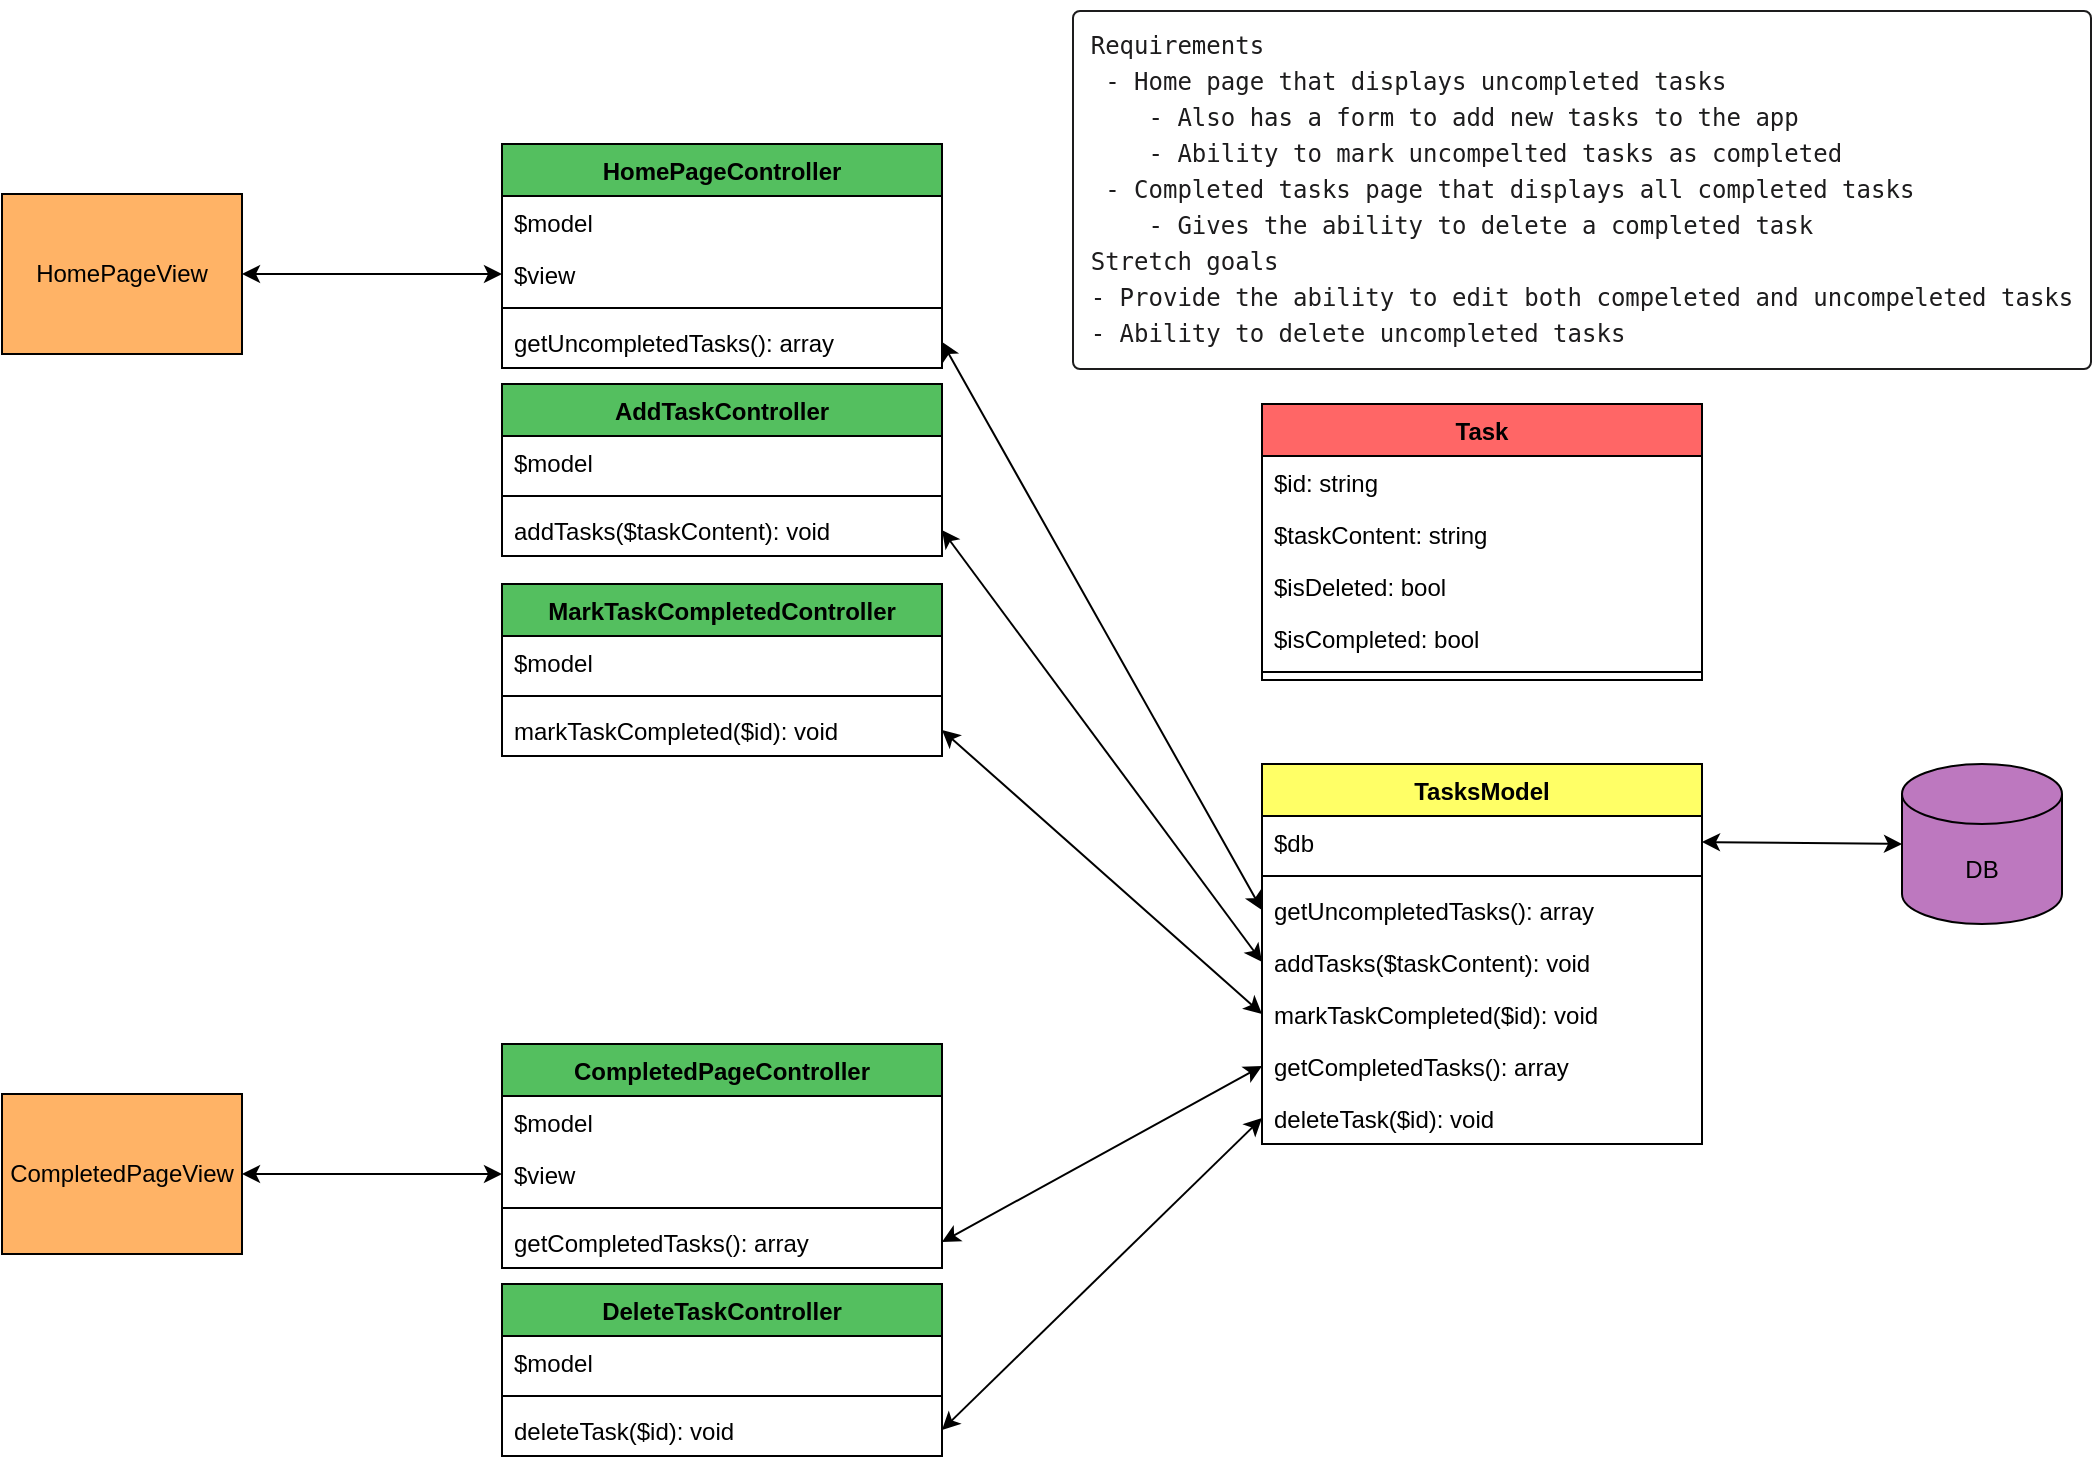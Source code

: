 <mxfile version="14.6.13" type="device"><diagram id="5I3pu-WNcRzRhMQLSkpf" name="Page-1"><mxGraphModel dx="1651" dy="891" grid="1" gridSize="10" guides="1" tooltips="1" connect="1" arrows="1" fold="1" page="1" pageScale="1" pageWidth="1169" pageHeight="1654" math="0" shadow="0"><root><mxCell id="0"/><mxCell id="1" parent="0"/><mxCell id="cDyoWDZCK6iFxR4fHS9u-6" value="DB" style="shape=cylinder3;whiteSpace=wrap;html=1;boundedLbl=1;backgroundOutline=1;size=15;shadow=0;fillColor=#BD78BF;" parent="1" vertex="1"><mxGeometry x="1000" y="600" width="80" height="80" as="geometry"/></mxCell><mxCell id="cDyoWDZCK6iFxR4fHS9u-12" value="HomePageView" style="rounded=0;whiteSpace=wrap;html=1;shadow=0;fillColor=#FFB366;" parent="1" vertex="1"><mxGeometry x="50" y="315" width="120" height="80" as="geometry"/></mxCell><mxCell id="cDyoWDZCK6iFxR4fHS9u-13" value="CompletedPageView" style="rounded=0;whiteSpace=wrap;html=1;shadow=0;fillColor=#FFB366;" parent="1" vertex="1"><mxGeometry x="50" y="765" width="120" height="80" as="geometry"/></mxCell><mxCell id="cDyoWDZCK6iFxR4fHS9u-14" value="" style="endArrow=classic;startArrow=classic;html=1;exitX=1;exitY=0.5;exitDx=0;exitDy=0;entryX=0;entryY=0.5;entryDx=0;entryDy=0;entryPerimeter=0;" parent="1" source="_qS1DK7Ca4zODB9PyU09-52" target="cDyoWDZCK6iFxR4fHS9u-6" edge="1"><mxGeometry width="50" height="50" relative="1" as="geometry"><mxPoint x="880" y="745" as="sourcePoint"/><mxPoint x="1000" y="670" as="targetPoint"/></mxGeometry></mxCell><mxCell id="cDyoWDZCK6iFxR4fHS9u-28" value="" style="endArrow=classic;startArrow=classic;html=1;exitX=1;exitY=0.5;exitDx=0;exitDy=0;entryX=0;entryY=0.5;entryDx=0;entryDy=0;" parent="1" edge="1" target="_qS1DK7Ca4zODB9PyU09-55" source="_qS1DK7Ca4zODB9PyU09-18"><mxGeometry width="50" height="50" relative="1" as="geometry"><mxPoint x="500" y="255" as="sourcePoint"/><mxPoint x="680" y="640" as="targetPoint"/></mxGeometry></mxCell><mxCell id="cDyoWDZCK6iFxR4fHS9u-29" value="" style="endArrow=classic;startArrow=classic;html=1;exitX=1;exitY=0.5;exitDx=0;exitDy=0;entryX=0;entryY=0.5;entryDx=0;entryDy=0;" parent="1" edge="1" target="_qS1DK7Ca4zODB9PyU09-57" source="_qS1DK7Ca4zODB9PyU09-25"><mxGeometry width="50" height="50" relative="1" as="geometry"><mxPoint x="500" y="475" as="sourcePoint"/><mxPoint x="680" y="670" as="targetPoint"/></mxGeometry></mxCell><mxCell id="cDyoWDZCK6iFxR4fHS9u-30" value="" style="endArrow=classic;startArrow=classic;html=1;exitX=1;exitY=0.5;exitDx=0;exitDy=0;entryX=0;entryY=0.5;entryDx=0;entryDy=0;" parent="1" edge="1" target="_qS1DK7Ca4zODB9PyU09-58" source="_qS1DK7Ca4zODB9PyU09-37"><mxGeometry width="50" height="50" relative="1" as="geometry"><mxPoint x="480" y="600" as="sourcePoint"/><mxPoint x="680" y="700" as="targetPoint"/></mxGeometry></mxCell><mxCell id="cDyoWDZCK6iFxR4fHS9u-31" value="" style="endArrow=classic;startArrow=classic;html=1;exitX=1;exitY=0.5;exitDx=0;exitDy=0;entryX=0;entryY=0.5;entryDx=0;entryDy=0;" parent="1" edge="1" target="_qS1DK7Ca4zODB9PyU09-56" source="_qS1DK7Ca4zODB9PyU09-44"><mxGeometry width="50" height="50" relative="1" as="geometry"><mxPoint x="520" y="880" as="sourcePoint"/><mxPoint x="680" y="740" as="targetPoint"/></mxGeometry></mxCell><mxCell id="cDyoWDZCK6iFxR4fHS9u-32" value="" style="endArrow=classic;startArrow=classic;html=1;exitX=1;exitY=0.5;exitDx=0;exitDy=0;entryX=0;entryY=0.5;entryDx=0;entryDy=0;" parent="1" edge="1" target="_qS1DK7Ca4zODB9PyU09-59" source="_qS1DK7Ca4zODB9PyU09-49"><mxGeometry width="50" height="50" relative="1" as="geometry"><mxPoint x="520" y="930" as="sourcePoint"/><mxPoint x="680" y="770" as="targetPoint"/></mxGeometry></mxCell><mxCell id="cDyoWDZCK6iFxR4fHS9u-33" value="" style="endArrow=classic;startArrow=classic;html=1;entryX=1;entryY=0.5;entryDx=0;entryDy=0;exitX=0;exitY=0.5;exitDx=0;exitDy=0;" parent="1" target="cDyoWDZCK6iFxR4fHS9u-13" edge="1" source="_qS1DK7Ca4zODB9PyU09-42"><mxGeometry width="50" height="50" relative="1" as="geometry"><mxPoint x="320" y="1050" as="sourcePoint"/><mxPoint x="280" y="1020" as="targetPoint"/></mxGeometry></mxCell><mxCell id="cDyoWDZCK6iFxR4fHS9u-34" value="" style="endArrow=classic;startArrow=classic;html=1;exitX=0;exitY=0.5;exitDx=0;exitDy=0;entryX=1;entryY=0.5;entryDx=0;entryDy=0;" parent="1" edge="1" target="cDyoWDZCK6iFxR4fHS9u-12" source="_qS1DK7Ca4zODB9PyU09-20"><mxGeometry width="50" height="50" relative="1" as="geometry"><mxPoint x="300" y="375" as="sourcePoint"/><mxPoint x="260" y="690" as="targetPoint"/></mxGeometry></mxCell><mxCell id="_qS1DK7Ca4zODB9PyU09-15" value="HomePageController" style="swimlane;fontStyle=1;align=center;verticalAlign=top;childLayout=stackLayout;horizontal=1;startSize=26;horizontalStack=0;resizeParent=1;resizeParentMax=0;resizeLast=0;collapsible=1;marginBottom=0;fillColor=#54BF5F;" vertex="1" parent="1"><mxGeometry x="300" y="290" width="220" height="112" as="geometry"/></mxCell><mxCell id="_qS1DK7Ca4zODB9PyU09-16" value="$model" style="text;strokeColor=none;fillColor=none;align=left;verticalAlign=top;spacingLeft=4;spacingRight=4;overflow=hidden;rotatable=0;points=[[0,0.5],[1,0.5]];portConstraint=eastwest;" vertex="1" parent="_qS1DK7Ca4zODB9PyU09-15"><mxGeometry y="26" width="220" height="26" as="geometry"/></mxCell><mxCell id="_qS1DK7Ca4zODB9PyU09-20" value="$view" style="text;strokeColor=none;fillColor=none;align=left;verticalAlign=top;spacingLeft=4;spacingRight=4;overflow=hidden;rotatable=0;points=[[0,0.5],[1,0.5]];portConstraint=eastwest;" vertex="1" parent="_qS1DK7Ca4zODB9PyU09-15"><mxGeometry y="52" width="220" height="26" as="geometry"/></mxCell><mxCell id="_qS1DK7Ca4zODB9PyU09-17" value="" style="line;strokeWidth=1;fillColor=none;align=left;verticalAlign=middle;spacingTop=-1;spacingLeft=3;spacingRight=3;rotatable=0;labelPosition=right;points=[];portConstraint=eastwest;" vertex="1" parent="_qS1DK7Ca4zODB9PyU09-15"><mxGeometry y="78" width="220" height="8" as="geometry"/></mxCell><mxCell id="_qS1DK7Ca4zODB9PyU09-18" value="getUncompletedTasks(): array" style="text;strokeColor=none;fillColor=none;align=left;verticalAlign=top;spacingLeft=4;spacingRight=4;overflow=hidden;rotatable=0;points=[[0,0.5],[1,0.5]];portConstraint=eastwest;" vertex="1" parent="_qS1DK7Ca4zODB9PyU09-15"><mxGeometry y="86" width="220" height="26" as="geometry"/></mxCell><mxCell id="_qS1DK7Ca4zODB9PyU09-21" value="AddTaskController" style="swimlane;fontStyle=1;align=center;verticalAlign=top;childLayout=stackLayout;horizontal=1;startSize=26;horizontalStack=0;resizeParent=1;resizeParentMax=0;resizeLast=0;collapsible=1;marginBottom=0;fillColor=#54BF5F;" vertex="1" parent="1"><mxGeometry x="300" y="410" width="220" height="86" as="geometry"/></mxCell><mxCell id="_qS1DK7Ca4zODB9PyU09-22" value="$model" style="text;strokeColor=none;fillColor=none;align=left;verticalAlign=top;spacingLeft=4;spacingRight=4;overflow=hidden;rotatable=0;points=[[0,0.5],[1,0.5]];portConstraint=eastwest;" vertex="1" parent="_qS1DK7Ca4zODB9PyU09-21"><mxGeometry y="26" width="220" height="26" as="geometry"/></mxCell><mxCell id="_qS1DK7Ca4zODB9PyU09-24" value="" style="line;strokeWidth=1;fillColor=none;align=left;verticalAlign=middle;spacingTop=-1;spacingLeft=3;spacingRight=3;rotatable=0;labelPosition=right;points=[];portConstraint=eastwest;" vertex="1" parent="_qS1DK7Ca4zODB9PyU09-21"><mxGeometry y="52" width="220" height="8" as="geometry"/></mxCell><mxCell id="_qS1DK7Ca4zODB9PyU09-25" value="addTasks($taskContent): void" style="text;strokeColor=none;fillColor=none;align=left;verticalAlign=top;spacingLeft=4;spacingRight=4;overflow=hidden;rotatable=0;points=[[0,0.5],[1,0.5]];portConstraint=eastwest;" vertex="1" parent="_qS1DK7Ca4zODB9PyU09-21"><mxGeometry y="60" width="220" height="26" as="geometry"/></mxCell><mxCell id="_qS1DK7Ca4zODB9PyU09-26" value="Task" style="swimlane;fontStyle=1;align=center;verticalAlign=top;childLayout=stackLayout;horizontal=1;startSize=26;horizontalStack=0;resizeParent=1;resizeParentMax=0;resizeLast=0;collapsible=1;marginBottom=0;fillColor=#FF6666;" vertex="1" parent="1"><mxGeometry x="680" y="420" width="220" height="138" as="geometry"/></mxCell><mxCell id="_qS1DK7Ca4zODB9PyU09-27" value="$id: string" style="text;strokeColor=none;fillColor=none;align=left;verticalAlign=top;spacingLeft=4;spacingRight=4;overflow=hidden;rotatable=0;points=[[0,0.5],[1,0.5]];portConstraint=eastwest;" vertex="1" parent="_qS1DK7Ca4zODB9PyU09-26"><mxGeometry y="26" width="220" height="26" as="geometry"/></mxCell><mxCell id="_qS1DK7Ca4zODB9PyU09-28" value="$taskContent: string" style="text;strokeColor=none;fillColor=none;align=left;verticalAlign=top;spacingLeft=4;spacingRight=4;overflow=hidden;rotatable=0;points=[[0,0.5],[1,0.5]];portConstraint=eastwest;" vertex="1" parent="_qS1DK7Ca4zODB9PyU09-26"><mxGeometry y="52" width="220" height="26" as="geometry"/></mxCell><mxCell id="_qS1DK7Ca4zODB9PyU09-31" value="$isDeleted: bool" style="text;strokeColor=none;fillColor=none;align=left;verticalAlign=top;spacingLeft=4;spacingRight=4;overflow=hidden;rotatable=0;points=[[0,0.5],[1,0.5]];portConstraint=eastwest;" vertex="1" parent="_qS1DK7Ca4zODB9PyU09-26"><mxGeometry y="78" width="220" height="26" as="geometry"/></mxCell><mxCell id="_qS1DK7Ca4zODB9PyU09-32" value="$isCompleted: bool" style="text;strokeColor=none;fillColor=none;align=left;verticalAlign=top;spacingLeft=4;spacingRight=4;overflow=hidden;rotatable=0;points=[[0,0.5],[1,0.5]];portConstraint=eastwest;" vertex="1" parent="_qS1DK7Ca4zODB9PyU09-26"><mxGeometry y="104" width="220" height="26" as="geometry"/></mxCell><mxCell id="_qS1DK7Ca4zODB9PyU09-29" value="" style="line;strokeWidth=1;fillColor=none;align=left;verticalAlign=middle;spacingTop=-1;spacingLeft=3;spacingRight=3;rotatable=0;labelPosition=right;points=[];portConstraint=eastwest;" vertex="1" parent="_qS1DK7Ca4zODB9PyU09-26"><mxGeometry y="130" width="220" height="8" as="geometry"/></mxCell><mxCell id="_qS1DK7Ca4zODB9PyU09-33" value="MarkTaskCompletedController" style="swimlane;fontStyle=1;align=center;verticalAlign=top;childLayout=stackLayout;horizontal=1;startSize=26;horizontalStack=0;resizeParent=1;resizeParentMax=0;resizeLast=0;collapsible=1;marginBottom=0;fillColor=#54BF5F;" vertex="1" parent="1"><mxGeometry x="300" y="510" width="220" height="86" as="geometry"/></mxCell><mxCell id="_qS1DK7Ca4zODB9PyU09-34" value="$model" style="text;strokeColor=none;fillColor=none;align=left;verticalAlign=top;spacingLeft=4;spacingRight=4;overflow=hidden;rotatable=0;points=[[0,0.5],[1,0.5]];portConstraint=eastwest;" vertex="1" parent="_qS1DK7Ca4zODB9PyU09-33"><mxGeometry y="26" width="220" height="26" as="geometry"/></mxCell><mxCell id="_qS1DK7Ca4zODB9PyU09-36" value="" style="line;strokeWidth=1;fillColor=none;align=left;verticalAlign=middle;spacingTop=-1;spacingLeft=3;spacingRight=3;rotatable=0;labelPosition=right;points=[];portConstraint=eastwest;" vertex="1" parent="_qS1DK7Ca4zODB9PyU09-33"><mxGeometry y="52" width="220" height="8" as="geometry"/></mxCell><mxCell id="_qS1DK7Ca4zODB9PyU09-37" value="markTaskCompleted($id): void" style="text;strokeColor=none;fillColor=none;align=left;verticalAlign=top;spacingLeft=4;spacingRight=4;overflow=hidden;rotatable=0;points=[[0,0.5],[1,0.5]];portConstraint=eastwest;" vertex="1" parent="_qS1DK7Ca4zODB9PyU09-33"><mxGeometry y="60" width="220" height="26" as="geometry"/></mxCell><mxCell id="_qS1DK7Ca4zODB9PyU09-40" value="CompletedPageController" style="swimlane;fontStyle=1;align=center;verticalAlign=top;childLayout=stackLayout;horizontal=1;startSize=26;horizontalStack=0;resizeParent=1;resizeParentMax=0;resizeLast=0;collapsible=1;marginBottom=0;fillColor=#54BF5F;" vertex="1" parent="1"><mxGeometry x="300" y="740" width="220" height="112" as="geometry"/></mxCell><mxCell id="_qS1DK7Ca4zODB9PyU09-41" value="$model" style="text;strokeColor=none;fillColor=none;align=left;verticalAlign=top;spacingLeft=4;spacingRight=4;overflow=hidden;rotatable=0;points=[[0,0.5],[1,0.5]];portConstraint=eastwest;" vertex="1" parent="_qS1DK7Ca4zODB9PyU09-40"><mxGeometry y="26" width="220" height="26" as="geometry"/></mxCell><mxCell id="_qS1DK7Ca4zODB9PyU09-42" value="$view" style="text;strokeColor=none;fillColor=none;align=left;verticalAlign=top;spacingLeft=4;spacingRight=4;overflow=hidden;rotatable=0;points=[[0,0.5],[1,0.5]];portConstraint=eastwest;" vertex="1" parent="_qS1DK7Ca4zODB9PyU09-40"><mxGeometry y="52" width="220" height="26" as="geometry"/></mxCell><mxCell id="_qS1DK7Ca4zODB9PyU09-43" value="" style="line;strokeWidth=1;fillColor=none;align=left;verticalAlign=middle;spacingTop=-1;spacingLeft=3;spacingRight=3;rotatable=0;labelPosition=right;points=[];portConstraint=eastwest;" vertex="1" parent="_qS1DK7Ca4zODB9PyU09-40"><mxGeometry y="78" width="220" height="8" as="geometry"/></mxCell><mxCell id="_qS1DK7Ca4zODB9PyU09-44" value="getCompletedTasks(): array" style="text;strokeColor=none;fillColor=none;align=left;verticalAlign=top;spacingLeft=4;spacingRight=4;overflow=hidden;rotatable=0;points=[[0,0.5],[1,0.5]];portConstraint=eastwest;" vertex="1" parent="_qS1DK7Ca4zODB9PyU09-40"><mxGeometry y="86" width="220" height="26" as="geometry"/></mxCell><mxCell id="_qS1DK7Ca4zODB9PyU09-45" value="DeleteTaskController" style="swimlane;fontStyle=1;align=center;verticalAlign=top;childLayout=stackLayout;horizontal=1;startSize=26;horizontalStack=0;resizeParent=1;resizeParentMax=0;resizeLast=0;collapsible=1;marginBottom=0;fillColor=#54BF5F;" vertex="1" parent="1"><mxGeometry x="300" y="860" width="220" height="86" as="geometry"/></mxCell><mxCell id="_qS1DK7Ca4zODB9PyU09-46" value="$model" style="text;strokeColor=none;fillColor=none;align=left;verticalAlign=top;spacingLeft=4;spacingRight=4;overflow=hidden;rotatable=0;points=[[0,0.5],[1,0.5]];portConstraint=eastwest;" vertex="1" parent="_qS1DK7Ca4zODB9PyU09-45"><mxGeometry y="26" width="220" height="26" as="geometry"/></mxCell><mxCell id="_qS1DK7Ca4zODB9PyU09-48" value="" style="line;strokeWidth=1;fillColor=none;align=left;verticalAlign=middle;spacingTop=-1;spacingLeft=3;spacingRight=3;rotatable=0;labelPosition=right;points=[];portConstraint=eastwest;" vertex="1" parent="_qS1DK7Ca4zODB9PyU09-45"><mxGeometry y="52" width="220" height="8" as="geometry"/></mxCell><mxCell id="_qS1DK7Ca4zODB9PyU09-49" value="deleteTask($id): void" style="text;strokeColor=none;fillColor=none;align=left;verticalAlign=top;spacingLeft=4;spacingRight=4;overflow=hidden;rotatable=0;points=[[0,0.5],[1,0.5]];portConstraint=eastwest;" vertex="1" parent="_qS1DK7Ca4zODB9PyU09-45"><mxGeometry y="60" width="220" height="26" as="geometry"/></mxCell><mxCell id="_qS1DK7Ca4zODB9PyU09-51" value="TasksModel" style="swimlane;fontStyle=1;align=center;verticalAlign=top;childLayout=stackLayout;horizontal=1;startSize=26;horizontalStack=0;resizeParent=1;resizeParentMax=0;resizeLast=0;collapsible=1;marginBottom=0;fillColor=#FFFF66;" vertex="1" parent="1"><mxGeometry x="680" y="600" width="220" height="190" as="geometry"/></mxCell><mxCell id="_qS1DK7Ca4zODB9PyU09-52" value="$db" style="text;strokeColor=none;fillColor=none;align=left;verticalAlign=top;spacingLeft=4;spacingRight=4;overflow=hidden;rotatable=0;points=[[0,0.5],[1,0.5]];portConstraint=eastwest;" vertex="1" parent="_qS1DK7Ca4zODB9PyU09-51"><mxGeometry y="26" width="220" height="26" as="geometry"/></mxCell><mxCell id="_qS1DK7Ca4zODB9PyU09-54" value="" style="line;strokeWidth=1;fillColor=none;align=left;verticalAlign=middle;spacingTop=-1;spacingLeft=3;spacingRight=3;rotatable=0;labelPosition=right;points=[];portConstraint=eastwest;" vertex="1" parent="_qS1DK7Ca4zODB9PyU09-51"><mxGeometry y="52" width="220" height="8" as="geometry"/></mxCell><mxCell id="_qS1DK7Ca4zODB9PyU09-55" value="getUncompletedTasks(): array" style="text;strokeColor=none;fillColor=none;align=left;verticalAlign=top;spacingLeft=4;spacingRight=4;overflow=hidden;rotatable=0;points=[[0,0.5],[1,0.5]];portConstraint=eastwest;" vertex="1" parent="_qS1DK7Ca4zODB9PyU09-51"><mxGeometry y="60" width="220" height="26" as="geometry"/></mxCell><mxCell id="_qS1DK7Ca4zODB9PyU09-57" value="addTasks($taskContent): void" style="text;strokeColor=none;fillColor=none;align=left;verticalAlign=top;spacingLeft=4;spacingRight=4;overflow=hidden;rotatable=0;points=[[0,0.5],[1,0.5]];portConstraint=eastwest;" vertex="1" parent="_qS1DK7Ca4zODB9PyU09-51"><mxGeometry y="86" width="220" height="26" as="geometry"/></mxCell><mxCell id="_qS1DK7Ca4zODB9PyU09-58" value="markTaskCompleted($id): void" style="text;strokeColor=none;fillColor=none;align=left;verticalAlign=top;spacingLeft=4;spacingRight=4;overflow=hidden;rotatable=0;points=[[0,0.5],[1,0.5]];portConstraint=eastwest;" vertex="1" parent="_qS1DK7Ca4zODB9PyU09-51"><mxGeometry y="112" width="220" height="26" as="geometry"/></mxCell><mxCell id="_qS1DK7Ca4zODB9PyU09-56" value="getCompletedTasks(): array" style="text;strokeColor=none;fillColor=none;align=left;verticalAlign=top;spacingLeft=4;spacingRight=4;overflow=hidden;rotatable=0;points=[[0,0.5],[1,0.5]];portConstraint=eastwest;" vertex="1" parent="_qS1DK7Ca4zODB9PyU09-51"><mxGeometry y="138" width="220" height="26" as="geometry"/></mxCell><mxCell id="_qS1DK7Ca4zODB9PyU09-59" value="deleteTask($id): void" style="text;strokeColor=none;fillColor=none;align=left;verticalAlign=top;spacingLeft=4;spacingRight=4;overflow=hidden;rotatable=0;points=[[0,0.5],[1,0.5]];portConstraint=eastwest;" vertex="1" parent="_qS1DK7Ca4zODB9PyU09-51"><mxGeometry y="164" width="220" height="26" as="geometry"/></mxCell><mxCell id="_qS1DK7Ca4zODB9PyU09-60" value="&lt;pre class=&quot;c-mrkdwn__pre&quot; style=&quot;box-sizing: inherit ; margin-top: 4px ; margin-bottom: 4px ; padding: 8px ; line-height: 1.5 ; overflow-wrap: break-word ; word-break: normal ; border: 1px solid ; border-radius: 4px ; background: rgba(, 0.04) ; color: rgb(29 , 28 , 29) ; text-align: left ; font-family: &amp;#34;monaco&amp;#34; , &amp;#34;menlo&amp;#34; , &amp;#34;consolas&amp;#34; , &amp;#34;courier new&amp;#34; , monospace &amp;#34;important&amp;#34;&quot;&gt;Requirements&lt;span class=&quot;c-mrkdwn__br&quot; style=&quot;box-sizing: inherit ; display: block&quot;&gt;&lt;/span&gt; - Home page that displays uncompleted tasks&lt;br style=&quot;box-sizing: inherit&quot;&gt;    - Also has a form to add new tasks to the app&lt;br style=&quot;box-sizing: inherit&quot;&gt;    - Ability to mark uncompelted tasks as completed&lt;br style=&quot;box-sizing: inherit&quot;&gt; - Completed tasks page that displays all completed tasks&lt;br style=&quot;box-sizing: inherit&quot;&gt;    - Gives the ability to delete a completed task&lt;span class=&quot;c-mrkdwn__br&quot; style=&quot;box-sizing: inherit ; display: block&quot;&gt;&lt;/span&gt;Stretch goals&lt;span class=&quot;c-mrkdwn__br&quot; style=&quot;box-sizing: inherit ; display: block&quot;&gt;&lt;/span&gt;- Provide the ability to edit both compeleted and uncompeleted tasks&lt;br style=&quot;box-sizing: inherit&quot;&gt;- Ability to delete uncompleted tasks&lt;/pre&gt;" style="text;html=1;strokeColor=none;fillColor=none;align=center;verticalAlign=middle;whiteSpace=wrap;rounded=0;" vertex="1" parent="1"><mxGeometry x="585" y="222" width="510" height="180" as="geometry"/></mxCell></root></mxGraphModel></diagram></mxfile>